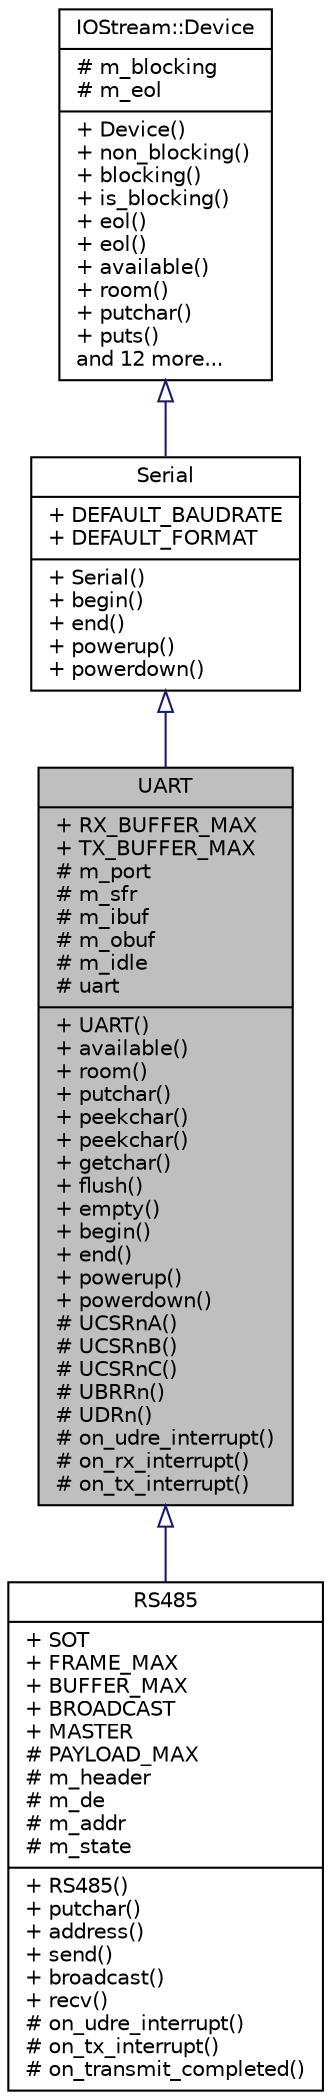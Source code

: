 digraph "UART"
{
  edge [fontname="Helvetica",fontsize="10",labelfontname="Helvetica",labelfontsize="10"];
  node [fontname="Helvetica",fontsize="10",shape=record];
  Node1 [label="{UART\n|+ RX_BUFFER_MAX\l+ TX_BUFFER_MAX\l# m_port\l# m_sfr\l# m_ibuf\l# m_obuf\l# m_idle\l# uart\l|+ UART()\l+ available()\l+ room()\l+ putchar()\l+ peekchar()\l+ peekchar()\l+ getchar()\l+ flush()\l+ empty()\l+ begin()\l+ end()\l+ powerup()\l+ powerdown()\l# UCSRnA()\l# UCSRnB()\l# UCSRnC()\l# UBRRn()\l# UDRn()\l# on_udre_interrupt()\l# on_rx_interrupt()\l# on_tx_interrupt()\l}",height=0.2,width=0.4,color="black", fillcolor="grey75", style="filled", fontcolor="black"];
  Node2 -> Node1 [dir="back",color="midnightblue",fontsize="10",style="solid",arrowtail="onormal",fontname="Helvetica"];
  Node2 [label="{Serial\n|+ DEFAULT_BAUDRATE\l+ DEFAULT_FORMAT\l|+ Serial()\l+ begin()\l+ end()\l+ powerup()\l+ powerdown()\l}",height=0.2,width=0.4,color="black", fillcolor="white", style="filled",URL="$da/d40/classSerial.html"];
  Node3 -> Node2 [dir="back",color="midnightblue",fontsize="10",style="solid",arrowtail="onormal",fontname="Helvetica"];
  Node3 [label="{IOStream::Device\n|# m_blocking\l# m_eol\l|+ Device()\l+ non_blocking()\l+ blocking()\l+ is_blocking()\l+ eol()\l+ eol()\l+ available()\l+ room()\l+ putchar()\l+ puts()\land 12 more...\l}",height=0.2,width=0.4,color="black", fillcolor="white", style="filled",URL="$d5/d57/classIOStream_1_1Device.html"];
  Node1 -> Node4 [dir="back",color="midnightblue",fontsize="10",style="solid",arrowtail="onormal",fontname="Helvetica"];
  Node4 [label="{RS485\n|+ SOT\l+ FRAME_MAX\l+ BUFFER_MAX\l+ BROADCAST\l+ MASTER\l# PAYLOAD_MAX\l# m_header\l# m_de\l# m_addr\l# m_state\l|+ RS485()\l+ putchar()\l+ address()\l+ send()\l+ broadcast()\l+ recv()\l# on_udre_interrupt()\l# on_tx_interrupt()\l# on_transmit_completed()\l}",height=0.2,width=0.4,color="black", fillcolor="white", style="filled",URL="$de/d95/classRS485.html"];
}
